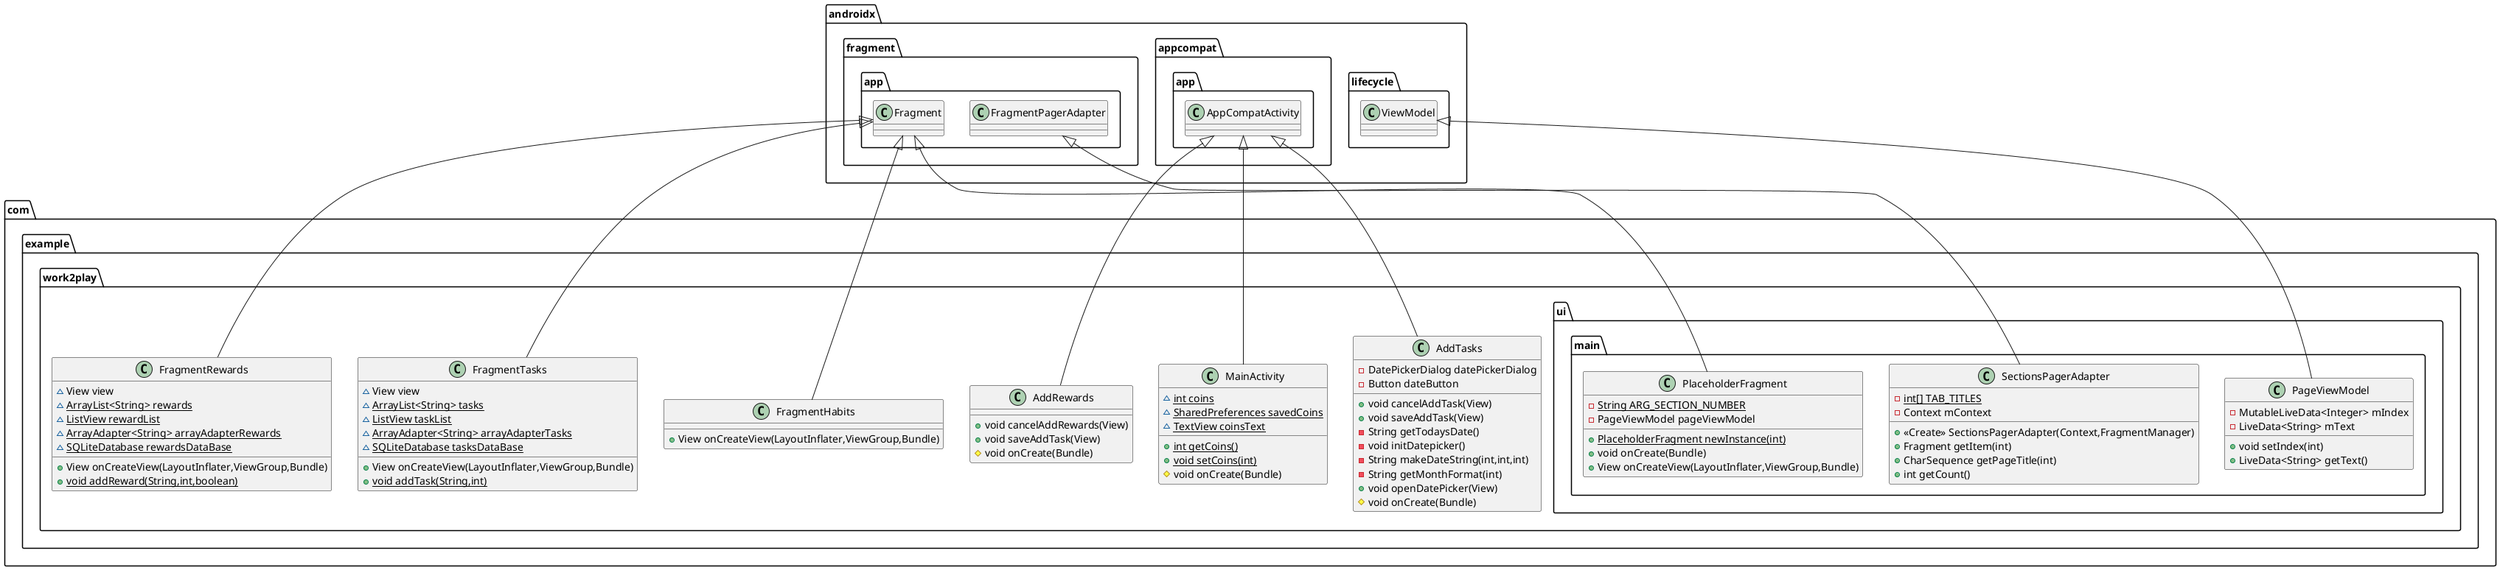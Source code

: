 @startuml
class com.example.work2play.AddTasks {
- DatePickerDialog datePickerDialog
- Button dateButton
+ void cancelAddTask(View)
+ void saveAddTask(View)
- String getTodaysDate()
- void initDatepicker()
- String makeDateString(int,int,int)
- String getMonthFormat(int)
+ void openDatePicker(View)
# void onCreate(Bundle)
}
class com.example.work2play.ui.main.PageViewModel {
- MutableLiveData<Integer> mIndex
- LiveData<String> mText
+ void setIndex(int)
+ LiveData<String> getText()
}
class com.example.work2play.ui.main.PlaceholderFragment {
- {static} String ARG_SECTION_NUMBER
- PageViewModel pageViewModel
+ {static} PlaceholderFragment newInstance(int)
+ void onCreate(Bundle)
+ View onCreateView(LayoutInflater,ViewGroup,Bundle)
}
class com.example.work2play.MainActivity {
~ {static} int coins
~ {static} SharedPreferences savedCoins
~ {static} TextView coinsText
+ {static} int getCoins()
+ {static} void setCoins(int)
# void onCreate(Bundle)
}
class com.example.work2play.AddRewards {
+ void cancelAddRewards(View)
+ void saveAddTask(View)
# void onCreate(Bundle)
}
class com.example.work2play.FragmentHabits {
+ View onCreateView(LayoutInflater,ViewGroup,Bundle)
}
class com.example.work2play.FragmentTasks {
~ View view
~ {static} ArrayList<String> tasks
~ {static} ListView taskList
~ {static} ArrayAdapter<String> arrayAdapterTasks
~ {static} SQLiteDatabase tasksDataBase
+ View onCreateView(LayoutInflater,ViewGroup,Bundle)
+ {static} void addTask(String,int)
}
class com.example.work2play.ui.main.SectionsPagerAdapter {
- {static} int[] TAB_TITLES
- Context mContext
+ <<Create>> SectionsPagerAdapter(Context,FragmentManager)
+ Fragment getItem(int)
+ CharSequence getPageTitle(int)
+ int getCount()
}
class com.example.work2play.FragmentRewards {
~ View view
~ {static} ArrayList<String> rewards
~ {static} ListView rewardList
~ {static} ArrayAdapter<String> arrayAdapterRewards
~ {static} SQLiteDatabase rewardsDataBase
+ View onCreateView(LayoutInflater,ViewGroup,Bundle)
+ {static} void addReward(String,int,boolean)
}


androidx.appcompat.app.AppCompatActivity <|-- com.example.work2play.AddTasks
androidx.lifecycle.ViewModel <|-- com.example.work2play.ui.main.PageViewModel
androidx.fragment.app.Fragment <|-- com.example.work2play.ui.main.PlaceholderFragment
androidx.appcompat.app.AppCompatActivity <|-- com.example.work2play.MainActivity
androidx.appcompat.app.AppCompatActivity <|-- com.example.work2play.AddRewards
androidx.fragment.app.Fragment <|-- com.example.work2play.FragmentHabits
androidx.fragment.app.Fragment <|-- com.example.work2play.FragmentTasks
androidx.fragment.app.FragmentPagerAdapter <|-- com.example.work2play.ui.main.SectionsPagerAdapter
androidx.fragment.app.Fragment <|-- com.example.work2play.FragmentRewards
@enduml